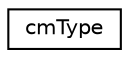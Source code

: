 digraph "Graphical Class Hierarchy"
{
 // LATEX_PDF_SIZE
  edge [fontname="Helvetica",fontsize="10",labelfontname="Helvetica",labelfontsize="10"];
  node [fontname="Helvetica",fontsize="10",shape=record];
  rankdir="LR";
  Node0 [label="cmType",height=0.2,width=0.4,color="black", fillcolor="white", style="filled",URL="$classcm_type.html",tooltip="The cmType class stores data and defines methods used for mpi communication."];
}
